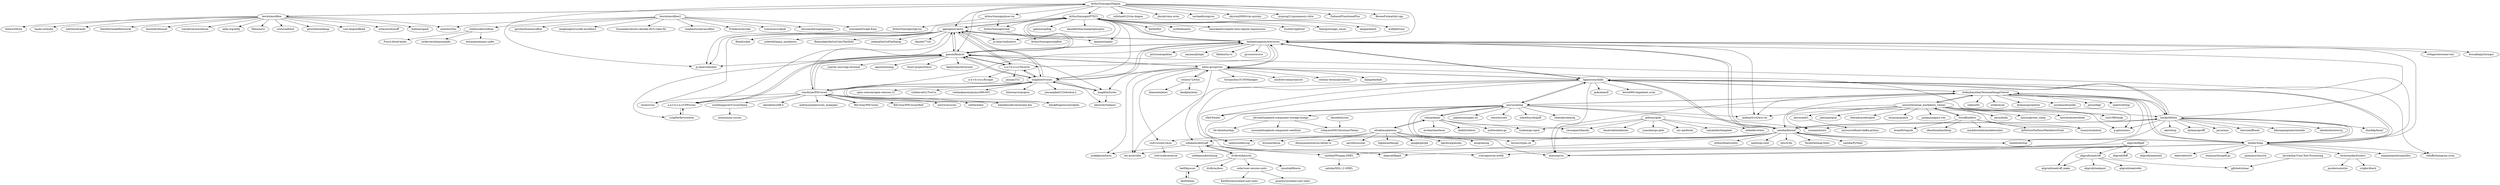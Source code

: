 digraph G {
"ArthurSonzogni/FTXUI" -> "ggerganov/imtui"
"ArthurSonzogni/FTXUI" -> "p-ranav/indicators" ["e"=1]
"ArthurSonzogni/FTXUI" -> "fmtlib/fmt" ["e"=1]
"ArthurSonzogni/FTXUI" -> "p-ranav/tabulate" ["e"=1]
"ArthurSonzogni/FTXUI" -> "cycfi/elements" ["e"=1]
"ArthurSonzogni/FTXUI" -> "hanickadot/compile-time-regular-expressions" ["e"=1]
"ArthurSonzogni/FTXUI" -> "hsutter/cppfront" ["e"=1]
"ArthurSonzogni/FTXUI" -> "dankamongmen/notcurses"
"ArthurSonzogni/FTXUI" -> "epezent/implot" ["e"=1]
"ArthurSonzogni/FTXUI" -> "Neargye/magic_enum" ["e"=1]
"ArthurSonzogni/FTXUI" -> "skypjack/entt" ["e"=1]
"ArthurSonzogni/FTXUI" -> "wolfpld/tracy" ["e"=1]
"ArthurSonzogni/FTXUI" -> "gansm/finalcut"
"ArthurSonzogni/FTXUI" -> "gabime/spdlog" ["e"=1]
"ArthurSonzogni/FTXUI" -> "alandefreitas/matplotplusplus" ["e"=1]
"ttscoff/mdless" -> "axiros/terminal_markdown_viewer"
"ttscoff/mdless" -> "markdownlint/markdownlint" ["e"=1]
"ttscoff/mdless" -> "JeNeSuisPasDave/MarkdownTools"
"ttscoff/mdless" -> "bram85/topydo" ["e"=1]
"ttscoff/mdless" -> "cfenollosa/bashblog" ["e"=1]
"ttscoff/mdless" -> "lunaryorn/mdcat" ["e"=1]
"axiros/terminal_markdown_viewer" -> "ttscoff/mdless"
"axiros/terminal_markdown_viewer" -> "visit1985/mdp" ["e"=1]
"axiros/terminal_markdown_viewer" -> "andmarti1424/sc-im" ["e"=1]
"axiros/terminal_markdown_viewer" -> "lunaryorn/mdcat" ["e"=1]
"axiros/terminal_markdown_viewer" -> "joeyespo/grip" ["e"=1]
"axiros/terminal_markdown_viewer" -> "charmbracelet/glow" ["e"=1]
"axiros/terminal_markdown_viewer" -> "insanum/gcalcli" ["e"=1]
"axiros/terminal_markdown_viewer" -> "junegunn/goyo.vim" ["e"=1]
"axiros/terminal_markdown_viewer" -> "stefanhaustein/TerminalImageViewer"
"axiros/terminal_markdown_viewer" -> "axiros/mdvl"
"axiros/terminal_markdown_viewer" -> "jarun/buku" ["e"=1]
"axiros/terminal_markdown_viewer" -> "axiros/gevent_snmp" ["e"=1]
"axiros/terminal_markdown_viewer" -> "p-gen/smenu" ["e"=1]
"axiros/terminal_markdown_viewer" -> "newsboat/newsboat" ["e"=1]
"axiros/terminal_markdown_viewer" -> "muennich/sxiv" ["e"=1]
"ggerganov/imtui" -> "ArthurSonzogni/FTXUI"
"ggerganov/imtui" -> "gansm/finalcut"
"ggerganov/imtui" -> "a-n-t-h-o-n-y/TermOx"
"ggerganov/imtui" -> "epezent/implot" ["e"=1]
"ggerganov/imtui" -> "magiblot/tvision"
"ggerganov/imtui" -> "dankamongmen/notcurses"
"ggerganov/imtui" -> "floooh/sokol" ["e"=1]
"ggerganov/imtui" -> "juliettef/imgui_markdown" ["e"=1]
"ggerganov/imtui" -> "rxi/microui" ["e"=1]
"ggerganov/imtui" -> "BalazsJako/ImGuiColorTextEdit" ["e"=1]
"ggerganov/imtui" -> "p-ranav/tabulate" ["e"=1]
"ggerganov/imtui" -> "a-n-t-h-o-n-y/CPPurses"
"ggerganov/imtui" -> "p-ranav/indicators" ["e"=1]
"ggerganov/imtui" -> "aiekick/ImGuiFileDialog" ["e"=1]
"ggerganov/imtui" -> "daniele77/cli" ["e"=1]
"hpjansson/chafa" -> "dankamongmen/notcurses"
"hpjansson/chafa" -> "rcarriga/nvim-notify" ["e"=1]
"hpjansson/chafa" -> "posva/catimg"
"hpjansson/chafa" -> "eXeC64/imv" ["e"=1]
"hpjansson/chafa" -> "seebye/ueberzug" ["e"=1]
"hpjansson/chafa" -> "saitoha/libsixel"
"hpjansson/chafa" -> "hzeller/timg"
"hpjansson/chafa" -> "stefanhaustein/TerminalImageViewer"
"hpjansson/chafa" -> "atanunq/viu" ["e"=1]
"hpjansson/chafa" -> "gokcehan/lf" ["e"=1]
"hpjansson/chafa" -> "netxs-group/vtm"
"hpjansson/chafa" -> "lewis6991/impatient.nvim" ["e"=1]
"hpjansson/chafa" -> "hackerb9/lsix"
"hpjansson/chafa" -> "edluffy/hologram.nvim" ["e"=1]
"hpjansson/chafa" -> "leo-arch/clifm" ["e"=1]
"csdvrx/sixel-tmux" -> "csdvrx/derasterize"
"saitoha/libsixel" -> "saitoha/FFmpeg-SIXEL"
"saitoha/libsixel" -> "hackerb9/lsix"
"saitoha/libsixel" -> "dankamongmen/notcurses"
"saitoha/libsixel" -> "saitoha/PySixel"
"saitoha/libsixel" -> "csdvrx/sixel-tmux"
"saitoha/libsixel" -> "uobikiemukot/yaft"
"saitoha/libsixel" -> "hpjansson/chafa"
"saitoha/libsixel" -> "taviso/ctypes.sh" ["e"=1]
"saitoha/libsixel" -> "hzeller/timg"
"saitoha/libsixel" -> "withoutboats/notty" ["e"=1]
"saitoha/libsixel" -> "seebye/ueberzug" ["e"=1]
"saitoha/libsixel" -> "mattn/go-sixel"
"saitoha/libsixel" -> "tats/w3m" ["e"=1]
"saitoha/libsixel" -> "Tecate/bitmap-fonts" ["e"=1]
"saitoha/libsixel" -> "tombh/texttop" ["e"=1]
"hzeller/timg" -> "atanunq/viu" ["e"=1]
"hzeller/timg" -> "stefanhaustein/TerminalImageViewer"
"hzeller/timg" -> "hpjansson/chafa"
"hzeller/timg" -> "daleroberts/tv" ["e"=1]
"hzeller/timg" -> "dsanson/termpdf.py" ["e"=1]
"hzeller/timg" -> "saitoha/libsixel"
"hzeller/timg" -> "janmojzis/tinyssh" ["e"=1]
"hzeller/timg" -> "edluffy/hologram.nvim" ["e"=1]
"hzeller/timg" -> "hackerb9/lsix"
"hzeller/timg" -> "termstandard/colors"
"hzeller/timg" -> "dankamongmen/notcurses"
"hzeller/timg" -> "rcarriga/nvim-notify" ["e"=1]
"hzeller/timg" -> "gansm/finalcut"
"hzeller/timg" -> "rampantpixels/rpmalloc" ["e"=1]
"hzeller/timg" -> "leo-arch/clifm" ["e"=1]
"magiblot/tvision" -> "magiblot/turbo"
"magiblot/tvision" -> "gansm/finalcut"
"magiblot/tvision" -> "dankamongmen/notcurses"
"magiblot/tvision" -> "a-n-t-h-o-n-y/TermOx"
"magiblot/tvision" -> "ggerganov/imtui"
"magiblot/tvision" -> "open-watcom/open-watcom-v2" ["e"=1]
"magiblot/tvision" -> "ArthurSonzogni/FTXUI"
"magiblot/tvision" -> "electroly/tmbasic"
"magiblot/tvision" -> "wmcbrine/PDCurses"
"magiblot/tvision" -> "vinibiavatti1/TuiCss" ["e"=1]
"magiblot/tvision" -> "roelandjansen/pcmos386v501" ["e"=1]
"magiblot/tvision" -> "balintkissdev/awesome-dos" ["e"=1]
"magiblot/tvision" -> "bluewaysw/pcgeos" ["e"=1]
"magiblot/tvision" -> "AmokHuginnsson/replxx" ["e"=1]
"magiblot/tvision" -> "joncampbell123/dosbox-x" ["e"=1]
"stefanhaustein/TerminalImageViewer" -> "hzeller/timg"
"stefanhaustein/TerminalImageViewer" -> "atanunq/viu" ["e"=1]
"stefanhaustein/TerminalImageViewer" -> "hpjansson/chafa"
"stefanhaustein/TerminalImageViewer" -> "posva/catimg"
"stefanhaustein/TerminalImageViewer" -> "hackerb9/lsix"
"stefanhaustein/TerminalImageViewer" -> "radare/tiv"
"stefanhaustein/TerminalImageViewer" -> "stolk/imcat"
"stefanhaustein/TerminalImageViewer" -> "saitoha/libsixel"
"stefanhaustein/TerminalImageViewer" -> "axiros/terminal_markdown_viewer"
"stefanhaustein/TerminalImageViewer" -> "dylanaraps/pxltrm" ["e"=1]
"stefanhaustein/TerminalImageViewer" -> "tombh/texttop" ["e"=1]
"stefanhaustein/TerminalImageViewer" -> "andmarti1424/sc-im" ["e"=1]
"stefanhaustein/TerminalImageViewer" -> "asciimoo/drawille" ["e"=1]
"stefanhaustein/TerminalImageViewer" -> "jarun/ddgr" ["e"=1]
"stefanhaustein/TerminalImageViewer" -> "naelstrof/slop" ["e"=1]
"ArthurSonzogni/json-tui" -> "ArthurSonzogni/smk"
"ArthurSonzogni/json-tui" -> "ArthurSonzogni/rgb-tui"
"dankamongmen/notcurses" -> "magiblot/tvision"
"dankamongmen/notcurses" -> "ggerganov/imtui"
"dankamongmen/notcurses" -> "gansm/finalcut"
"dankamongmen/notcurses" -> "ArthurSonzogni/FTXUI"
"dankamongmen/notcurses" -> "rothgar/awesome-tuis" ["e"=1]
"dankamongmen/notcurses" -> "saitoha/libsixel"
"dankamongmen/notcurses" -> "hpjansson/chafa"
"dankamongmen/notcurses" -> "bczsalba/pytermgui" ["e"=1]
"dankamongmen/notcurses" -> "jart/cosmopolitan" ["e"=1]
"dankamongmen/notcurses" -> "sayanarijit/xplr" ["e"=1]
"dankamongmen/notcurses" -> "andmarti1424/sc-im" ["e"=1]
"dankamongmen/notcurses" -> "a-n-t-h-o-n-y/TermOx"
"dankamongmen/notcurses" -> "fdehau/tui-rs" ["e"=1]
"dankamongmen/notcurses" -> "netxs-group/vtm"
"dankamongmen/notcurses" -> "gyscos/cursive" ["e"=1]
"posva/catimg" -> "ichinaski/pxl"
"posva/catimg" -> "hpjansson/chafa"
"posva/catimg" -> "stefanhaustein/TerminalImageViewer"
"posva/catimg" -> "seebye/ueberzug" ["e"=1]
"posva/catimg" -> "eXeC64/imv" ["e"=1]
"posva/catimg" -> "pipeseroni/pipes.sh" ["e"=1]
"posva/catimg" -> "atanunq/viu" ["e"=1]
"posva/catimg" -> "andmarti1424/sc-im" ["e"=1]
"posva/catimg" -> "wmutils/core" ["e"=1]
"posva/catimg" -> "silentbicycle/guff"
"posva/catimg" -> "jdrouet/loopback-component-storage-mongo"
"posva/catimg" -> "taviso/ctypes.sh" ["e"=1]
"posva/catimg" -> "hackerb9/lsix"
"posva/catimg" -> "muennich/sxiv" ["e"=1]
"posva/catimg" -> "chneukirchen/nq" ["e"=1]
"hackerb9/lsix" -> "saitoha/libsixel"
"hackerb9/lsix" -> "sharkdp/hexyl" ["e"=1]
"hackerb9/lsix" -> "akavel/up" ["e"=1]
"hackerb9/lsix" -> "hpjansson/chafa"
"hackerb9/lsix" -> "dylanaraps/fff" ["e"=1]
"hackerb9/lsix" -> "stefanhaustein/TerminalImageViewer"
"hackerb9/lsix" -> "jarun/nnn" ["e"=1]
"hackerb9/lsix" -> "timvisee/ffsend" ["e"=1]
"hackerb9/lsix" -> "hzeller/timg"
"hackerb9/lsix" -> "atanunq/viu" ["e"=1]
"hackerb9/lsix" -> "fabiospampinato/notable" ["e"=1]
"hackerb9/lsix" -> "muennich/sxiv" ["e"=1]
"hackerb9/lsix" -> "dankamongmen/notcurses"
"hackerb9/lsix" -> "nbedos/termtosvg" ["e"=1]
"hackerb9/lsix" -> "p-gen/smenu" ["e"=1]
"gansm/finalcut" -> "magiblot/tvision"
"gansm/finalcut" -> "ggerganov/imtui"
"gansm/finalcut" -> "a-n-t-h-o-n-y/TermOx"
"gansm/finalcut" -> "a-n-t-h-o-n-y/CPPurses"
"gansm/finalcut" -> "jupyter-xeus/cpp-terminal" ["e"=1]
"gansm/finalcut" -> "dankamongmen/notcurses"
"gansm/finalcut" -> "ArthurSonzogni/FTXUI"
"gansm/finalcut" -> "magiblot/turbo"
"gansm/finalcut" -> "LoopPerfect/rxterm"
"gansm/finalcut" -> "wmcbrine/PDCurses"
"gansm/finalcut" -> "p-ranav/tabulate" ["e"=1]
"gansm/finalcut" -> "agauniyal/rang" ["e"=1]
"gansm/finalcut" -> "ttauri-project/ttauri" ["e"=1]
"gansm/finalcut" -> "netxs-group/vtm"
"gansm/finalcut" -> "ikalnytskyi/termcolor" ["e"=1]
"aligrudi/fbpdf" -> "aligrudi/fbff"
"aligrudi/fbpdf" -> "aligrudi/fbpad"
"aligrudi/fbpdf" -> "aligrudi/neatmail"
"aligrudi/fbpdf" -> "aligrudi/neatroff_make"
"aligrudi/fbpdf" -> "aligrudi/neatroff"
"Aetf/kmscon" -> "Aetf/libtsm"
"dvdhrm/kmscon" -> "uobikiemukot/yaft"
"dvdhrm/kmscon" -> "Aetf/kmscon"
"dvdhrm/kmscon" -> "dvdhrm/docs" ["e"=1]
"dvdhrm/kmscon" -> "sofar/user-session-units"
"dvdhrm/kmscon" -> "izmntuk/fbterm"
"uobikiemukot/yaft" -> "aligrudi/fbpad"
"uobikiemukot/yaft" -> "dvdhrm/kmscon"
"uobikiemukot/yaft" -> "saitoha/FFmpeg-SIXEL"
"uobikiemukot/yaft" -> "uobikiemukot/idump"
"uobikiemukot/yaft" -> "arakiken/mlterm"
"lewish/asciiflow" -> "astashov/tixi"
"lewish/asciiflow" -> "ArthurSonzogni/Diagon"
"lewish/asciiflow" -> "holman/spark" ["e"=1]
"lewish/asciiflow" -> "tldraw/tldraw" ["e"=1]
"lewish/asciiflow" -> "tmate-io/tmate" ["e"=1]
"lewish/asciiflow" -> "mkrl/misbrands" ["e"=1]
"lewish/asciiflow" -> "theicfire/makefiletutorial" ["e"=1]
"lewish/asciiflow" -> "koute/bytehound" ["e"=1]
"lewish/asciiflow" -> "wavedrom/wavedrom" ["e"=1]
"lewish/asciiflow" -> "zellij-org/zellij" ["e"=1]
"lewish/asciiflow" -> "Xfennec/cv" ["e"=1]
"lewish/asciiflow" -> "o2sh/onefetch" ["e"=1]
"lewish/asciiflow" -> "gera2ld/markmap" ["e"=1]
"lewish/asciiflow" -> "rust-lang/mdBook" ["e"=1]
"lewish/asciiflow" -> "schacon/showoff" ["e"=1]
"ArthurSonzogni/Diagon" -> "willchao612/vim-diagon"
"ArthurSonzogni/Diagon" -> "gansm/finalcut"
"ArthurSonzogni/Diagon" -> "ArthurSonzogni/FTXUI"
"ArthurSonzogni/Diagon" -> "jbyuki/venn.nvim" ["e"=1]
"ArthurSonzogni/Diagon" -> "ArthurSonzogni/json-tui"
"ArthurSonzogni/Diagon" -> "ArthurSonzogni/smk"
"ArthurSonzogni/Diagon" -> "michaelb/sniprun" ["e"=1]
"ArthurSonzogni/Diagon" -> "p-ranav/tabulate" ["e"=1]
"ArthurSonzogni/Diagon" -> "dankamongmen/notcurses"
"ArthurSonzogni/Diagon" -> "ggerganov/imtui"
"ArthurSonzogni/Diagon" -> "skywind3000/vim-quickui" ["e"=1]
"ArthurSonzogni/Diagon" -> "sysprog21/cpumemory-zhtw" ["e"=1]
"ArthurSonzogni/Diagon" -> "Dobiasd/FunctionalPlus" ["e"=1]
"ArthurSonzogni/Diagon" -> "lewish/asciiflow"
"ArthurSonzogni/Diagon" -> "BowenFu/matchit.cpp" ["e"=1]
"gobwas/glob" -> "bmatcuk/doublestar"
"gobwas/glob" -> "ryanuber/go-glob"
"gobwas/glob" -> "ory-am/fosite" ["e"=1]
"gobwas/glob" -> "tcnksm/go-input"
"gobwas/glob" -> "valyala/fasttemplate" ["e"=1]
"gobwas/glob" -> "olebedev/when" ["e"=1]
"gobwas/glob" -> "reconquest/barely" ["e"=1]
"lewish/asciiflow2" -> "astashov/tixi"
"lewish/asciiflow2" -> "jprichardson/asciiflow"
"lewish/asciiflow2" -> "ironcamel/Graph-Easy"
"lewish/asciiflow2" -> "stathissideris/ditaa"
"lewish/asciiflow2" -> "zenghongtu/vscode-asciiflow2"
"lewish/asciiflow2" -> "linuxenko/ubuntu-skylake-i915-video-fix"
"lewish/asciiflow2" -> "stephenturner/asciiflow"
"lewish/asciiflow2" -> "Frimkron/Ascidia"
"lewish/asciiflow2" -> "ivanceras/svgbob" ["e"=1]
"lewish/asciiflow2" -> "chriszarate/supergenpass" ["e"=1]
"cosmos72/twin" -> "netxs-group/vtm"
"cosmos72/twin" -> "klamonte/jexer" ["e"=1]
"cosmos72/twin" -> "deadpixi/mtm" ["e"=1]
"a-n-t-h-o-n-y/TermOx" -> "gansm/finalcut"
"a-n-t-h-o-n-y/TermOx" -> "ggerganov/imtui"
"a-n-t-h-o-n-y/TermOx" -> "magiblot/tvision"
"a-n-t-h-o-n-y/TermOx" -> "jmicjm/TUI"
"a-n-t-h-o-n-y/TermOx" -> "a-n-t-h-o-n-y/Escape"
"termstandard/colors" -> "crigler/dtach" ["e"=1]
"termstandard/colors" -> "jacoborus/estilo" ["e"=1]
"stathissideris/ditaa" -> "kiwanami/emacs-calfw" ["e"=1]
"stathissideris/ditaa" -> "Fuco1/dired-hacks" ["e"=1]
"stathissideris/ditaa" -> "nicferrier/elmarmalade"
"netxs-group/vtm" -> "cosmos72/twin"
"netxs-group/vtm" -> "GiorgosXou/TUIFIManager" ["e"=1]
"netxs-group/vtm" -> "gansm/finalcut"
"netxs-group/vtm" -> "dankamongmen/notcurses"
"netxs-group/vtm" -> "uobikiemukot/yaft"
"netxs-group/vtm" -> "anufrievroman/calcure" ["e"=1]
"netxs-group/vtm" -> "hpjansson/chafa"
"netxs-group/vtm" -> "contour-terminal/contour" ["e"=1]
"netxs-group/vtm" -> "leo-arch/clifm" ["e"=1]
"netxs-group/vtm" -> "csdvrx/sixel-tmux"
"netxs-group/vtm" -> "magiblot/tvision"
"netxs-group/vtm" -> "liamg/darktile" ["e"=1]
"netxs-group/vtm" -> "arakiken/mlterm"
"netxs-group/vtm" -> "p-gen/smenu" ["e"=1]
"netxs-group/vtm" -> "magiblot/turbo"
"wmcbrine/PDCurses" -> "Bill-Gray/PDCurses"
"wmcbrine/PDCurses" -> "Bill-Gray/PDCursesMod"
"wmcbrine/PDCurses" -> "a-n-t-h-o-n-y/CPPurses"
"wmcbrine/PDCurses" -> "magiblot/tvision"
"wmcbrine/PDCurses" -> "gansm/finalcut"
"wmcbrine/PDCurses" -> "mirror/ncurses"
"wmcbrine/PDCurses" -> "ggerganov/imtui"
"wmcbrine/PDCurses" -> "nsf/termbox" ["e"=1]
"wmcbrine/PDCurses" -> "sushihangover/CursesSharp"
"wmcbrine/PDCurses" -> "sheredom/utf8.h" ["e"=1]
"wmcbrine/PDCurses" -> "aiafrasinei/pdcurses_examples"
"wmcbrine/PDCurses" -> "rxi/microui" ["e"=1]
"wmcbrine/PDCurses" -> "dankamongmen/notcurses"
"wmcbrine/PDCurses" -> "AmokHuginnsson/replxx" ["e"=1]
"wmcbrine/PDCurses" -> "balintkissdev/awesome-dos" ["e"=1]
"aligrudi/neatroff" -> "aligrudi/neatroff_make"
"aligrudi/neatroff" -> "aligrudi/neatrefer"
"aligrudi/neatroff" -> "pjfichet/utmac"
"aligrudi/neatroff" -> "aligrudi/neatpost"
"sushihangover/CursesSharp" -> "mono/mono-curses"
"LoopPerfect/rxterm" -> "a-n-t-h-o-n-y/CPPurses"
"Bill-Gray/PDCurses" -> "wmcbrine/PDCurses"
"ichinaski/pxl" -> "tcnksm/go-input"
"ichinaski/pxl" -> "eliukblau/pixterm"
"ichinaski/pxl" -> "mvdan/interfacer" ["e"=1]
"ichinaski/pxl" -> "posva/catimg"
"ichinaski/pxl" -> "reconquest/barely" ["e"=1]
"ichinaski/pxl" -> "AlekSi/reform" ["e"=1]
"ichinaski/pxl" -> "nsf/termbox-go" ["e"=1]
"saitoha/FFmpeg-SIXEL" -> "saitoha/SDL1.2-SIXEL"
"eliukblau/pixterm" -> "ichinaski/pxl"
"eliukblau/pixterm" -> "lpereira/gomoku"
"eliukblau/pixterm" -> "neugram/ng" ["e"=1]
"eliukblau/pixterm" -> "driusan/dewm" ["e"=1]
"eliukblau/pixterm" -> "illinoisjackson/even-better-ls" ["e"=1]
"eliukblau/pixterm" -> "aarzilli/nucular" ["e"=1]
"eliukblau/pixterm" -> "fogleman/fauxgl" ["e"=1]
"eliukblau/pixterm" -> "google/periph" ["e"=1]
"ArthurSonzogni/smk" -> "ArthurSonzogni/smkflow"
"a-n-t-h-o-n-y/CPPurses" -> "gansm/finalcut"
"a-n-t-h-o-n-y/CPPurses" -> "LoopPerfect/rxterm"
"sofar/user-session-units" -> "grawity/systemd-user-units"
"sofar/user-session-units" -> "KaiSforza/systemd-user-units"
"magiblot/turbo" -> "magiblot/tvision"
"magiblot/turbo" -> "electroly/tmbasic"
"larrykollar/Unix-Text-Processing" -> "pjfichet/utmac"
"axiros/mdvl" -> "axiros/confluent-kafka-python"
"jdrouet/loopback-component-storage-mongo" -> "tib-tib/eduardojs"
"jdrouet/loopback-component-storage-mongo" -> "tcheymol/McChristmasTheme"
"jdrouet/loopback-component-storage-mongo" -> "moooink/loopback-component-satellizer"
"Aetf/libtsm" -> "Aetf/kmscon"
"fansible/tywin" -> "tcheymol/McChristmasTheme"
"ArthurSonzogni/FTXUI" ["l"="-12.917,20.76"]
"ggerganov/imtui" ["l"="-12.948,20.789"]
"p-ranav/indicators" ["l"="-11.688,21.913"]
"fmtlib/fmt" ["l"="-11.853,22.018"]
"p-ranav/tabulate" ["l"="-11.558,21.884"]
"cycfi/elements" ["l"="-12.622,25.879"]
"hanickadot/compile-time-regular-expressions" ["l"="-11.615,21.867"]
"hsutter/cppfront" ["l"="-11.673,21.817"]
"dankamongmen/notcurses" ["l"="-12.977,20.73"]
"epezent/implot" ["l"="-12.143,26.047"]
"Neargye/magic_enum" ["l"="-11.653,21.895"]
"skypjack/entt" ["l"="-12.538,26.053"]
"wolfpld/tracy" ["l"="-12.405,26.053"]
"gansm/finalcut" ["l"="-12.964,20.765"]
"gabime/spdlog" ["l"="-11.898,22.051"]
"alandefreitas/matplotplusplus" ["l"="-11.672,21.769"]
"ttscoff/mdless" ["l"="-13.143,20.516"]
"axiros/terminal_markdown_viewer" ["l"="-13.114,20.556"]
"markdownlint/markdownlint" ["l"="21.571,-31.323"]
"JeNeSuisPasDave/MarkdownTools" ["l"="-13.16,20.487"]
"bram85/topydo" ["l"="-26.996,-16.244"]
"cfenollosa/bashblog" ["l"="-10.326,-17.765"]
"lunaryorn/mdcat" ["l"="-12.03,-18.334"]
"visit1985/mdp" ["l"="-12.091,-20.399"]
"andmarti1424/sc-im" ["l"="-8.962,-20.292"]
"joeyespo/grip" ["l"="-10.621,-22.353"]
"charmbracelet/glow" ["l"="-11.986,-18.034"]
"insanum/gcalcli" ["l"="-26.856,-16.087"]
"junegunn/goyo.vim" ["l"="-10.576,-22.268"]
"stefanhaustein/TerminalImageViewer" ["l"="-13.071,20.629"]
"axiros/mdvl" ["l"="-13.1,20.52"]
"jarun/buku" ["l"="-32.877,-22.897"]
"axiros/gevent_snmp" ["l"="25.883,13.772"]
"p-gen/smenu" ["l"="-12.069,-18.218"]
"newsboat/newsboat" ["l"="-8.949,-20.226"]
"muennich/sxiv" ["l"="-9.016,-20.147"]
"a-n-t-h-o-n-y/TermOx" ["l"="-12.98,20.793"]
"magiblot/tvision" ["l"="-12.992,20.768"]
"floooh/sokol" ["l"="-12.404,25.94"]
"juliettef/imgui_markdown" ["l"="-12.093,26.07"]
"rxi/microui" ["l"="-12.344,25.84"]
"BalazsJako/ImGuiColorTextEdit" ["l"="-12.109,26.056"]
"a-n-t-h-o-n-y/CPPurses" ["l"="-12.962,20.816"]
"aiekick/ImGuiFileDialog" ["l"="-12.092,26.053"]
"daniele77/cli" ["l"="-11.557,21.933"]
"hpjansson/chafa" ["l"="-13.028,20.685"]
"rcarriga/nvim-notify" ["l"="-11.106,-20.511"]
"posva/catimg" ["l"="-13.119,20.666"]
"eXeC64/imv" ["l"="-9.251,-19.993"]
"seebye/ueberzug" ["l"="-9.089,-20.221"]
"saitoha/libsixel" ["l"="-12.985,20.655"]
"hzeller/timg" ["l"="-13.02,20.653"]
"atanunq/viu" ["l"="-11.997,-18.338"]
"gokcehan/lf" ["l"="-9.021,-20.254"]
"netxs-group/vtm" ["l"="-12.956,20.705"]
"lewis6991/impatient.nvim" ["l"="-11.092,-20.468"]
"hackerb9/lsix" ["l"="-13.055,20.665"]
"edluffy/hologram.nvim" ["l"="-11.173,-20.462"]
"leo-arch/clifm" ["l"="-12.189,-18.223"]
"csdvrx/sixel-tmux" ["l"="-12.941,20.65"]
"csdvrx/derasterize" ["l"="-12.928,20.609"]
"saitoha/FFmpeg-SIXEL" ["l"="-12.918,20.63"]
"saitoha/PySixel" ["l"="-12.984,20.605"]
"uobikiemukot/yaft" ["l"="-12.883,20.649"]
"taviso/ctypes.sh" ["l"="-19.658,-32.075"]
"withoutboats/notty" ["l"="-9.546,5.181"]
"mattn/go-sixel" ["l"="-12.96,20.614"]
"tats/w3m" ["l"="26.855,-28.745"]
"Tecate/bitmap-fonts" ["l"="-9.129,-19.873"]
"tombh/texttop" ["l"="-13.308,2.194"]
"daleroberts/tv" ["l"="20.792,4.504"]
"dsanson/termpdf.py" ["l"="-11.025,-21.963"]
"janmojzis/tinyssh" ["l"="-47.257,1.054"]
"termstandard/colors" ["l"="-13.012,20.574"]
"rampantpixels/rpmalloc" ["l"="-12.206,26.074"]
"magiblot/turbo" ["l"="-13.009,20.745"]
"open-watcom/open-watcom-v2" ["l"="-41.784,14.871"]
"electroly/tmbasic" ["l"="-13.031,20.763"]
"wmcbrine/PDCurses" ["l"="-13.012,20.804"]
"vinibiavatti1/TuiCss" ["l"="28.909,-27.235"]
"roelandjansen/pcmos386v501" ["l"="-41.79,14.946"]
"balintkissdev/awesome-dos" ["l"="-41.846,14.912"]
"bluewaysw/pcgeos" ["l"="-41.766,14.941"]
"AmokHuginnsson/replxx" ["l"="-11.489,22.01"]
"joncampbell123/dosbox-x" ["l"="-41.753,14.8"]
"radare/tiv" ["l"="-13.108,20.61"]
"stolk/imcat" ["l"="-13.071,20.584"]
"dylanaraps/pxltrm" ["l"="-9.208,-19.905"]
"asciimoo/drawille" ["l"="-12.099,-20.454"]
"jarun/ddgr" ["l"="-8.915,-20.28"]
"naelstrof/slop" ["l"="-9.026,-20.027"]
"ArthurSonzogni/json-tui" ["l"="-12.853,20.86"]
"ArthurSonzogni/smk" ["l"="-12.877,20.854"]
"ArthurSonzogni/rgb-tui" ["l"="-12.839,20.89"]
"rothgar/awesome-tuis" ["l"="-12.029,-18.042"]
"bczsalba/pytermgui" ["l"="23.074,3.738"]
"jart/cosmopolitan" ["l"="-8.854,4.364"]
"sayanarijit/xplr" ["l"="-12.065,-18.263"]
"fdehau/tui-rs" ["l"="-9.094,4.722"]
"gyscos/cursive" ["l"="-9.162,4.88"]
"ichinaski/pxl" ["l"="-13.209,20.675"]
"pipeseroni/pipes.sh" ["l"="-9.064,-20.082"]
"wmutils/core" ["l"="-9.079,-19.936"]
"silentbicycle/guff" ["l"="-13.154,20.698"]
"jdrouet/loopback-component-storage-mongo" ["l"="-13.159,20.639"]
"chneukirchen/nq" ["l"="27.957,-18.67"]
"sharkdp/hexyl" ["l"="-11.815,-18.234"]
"akavel/up" ["l"="-11.856,-18.028"]
"dylanaraps/fff" ["l"="-9.166,-20.043"]
"jarun/nnn" ["l"="-11.71,-18.072"]
"timvisee/ffsend" ["l"="-11.764,-18.051"]
"fabiospampinato/notable" ["l"="22.353,-26.545"]
"nbedos/termtosvg" ["l"="-11.594,-17.946"]
"jupyter-xeus/cpp-terminal" ["l"="-11.532,21.859"]
"LoopPerfect/rxterm" ["l"="-12.954,20.839"]
"agauniyal/rang" ["l"="-11.593,21.901"]
"ttauri-project/ttauri" ["l"="-11.204,21.805"]
"ikalnytskyi/termcolor" ["l"="-11.467,21.881"]
"aligrudi/fbpdf" ["l"="-12.747,20.706"]
"aligrudi/fbff" ["l"="-12.716,20.703"]
"aligrudi/fbpad" ["l"="-12.809,20.676"]
"aligrudi/neatmail" ["l"="-12.735,20.686"]
"aligrudi/neatroff_make" ["l"="-12.727,20.725"]
"aligrudi/neatroff" ["l"="-12.718,20.745"]
"Aetf/kmscon" ["l"="-12.795,20.597"]
"Aetf/libtsm" ["l"="-12.774,20.59"]
"dvdhrm/kmscon" ["l"="-12.839,20.607"]
"dvdhrm/docs" ["l"="-9.353,-19.616"]
"sofar/user-session-units" ["l"="-12.815,20.567"]
"izmntuk/fbterm" ["l"="-12.838,20.58"]
"uobikiemukot/idump" ["l"="-12.855,20.646"]
"arakiken/mlterm" ["l"="-12.91,20.673"]
"lewish/asciiflow" ["l"="-12.787,20.841"]
"astashov/tixi" ["l"="-12.675,20.864"]
"ArthurSonzogni/Diagon" ["l"="-12.879,20.809"]
"holman/spark" ["l"="-10.14,-22.535"]
"tldraw/tldraw" ["l"="26.637,-25.817"]
"tmate-io/tmate" ["l"="-11.417,-17.987"]
"mkrl/misbrands" ["l"="-9.665,-19.922"]
"theicfire/makefiletutorial" ["l"="-13.637,17.492"]
"koute/bytehound" ["l"="-8.875,5.044"]
"wavedrom/wavedrom" ["l"="-9.749,46.609"]
"zellij-org/zellij" ["l"="-11.935,-18.18"]
"Xfennec/cv" ["l"="-12.13,-20.376"]
"o2sh/onefetch" ["l"="-11.9,-18.179"]
"gera2ld/markmap" ["l"="9.7,-13.606"]
"rust-lang/mdBook" ["l"="-9.005,4.623"]
"schacon/showoff" ["l"="9.069,-30.347"]
"willchao612/vim-diagon" ["l"="-12.843,20.815"]
"jbyuki/venn.nvim" ["l"="-11.118,-20.396"]
"michaelb/sniprun" ["l"="-11.112,-20.468"]
"skywind3000/vim-quickui" ["l"="-10.77,-22.138"]
"sysprog21/cpumemory-zhtw" ["l"="-14.07,17.673"]
"Dobiasd/FunctionalPlus" ["l"="-11.553,21.851"]
"BowenFu/matchit.cpp" ["l"="-11.415,21.841"]
"gobwas/glob" ["l"="-13.354,20.715"]
"bmatcuk/doublestar" ["l"="-13.4,20.706"]
"ryanuber/go-glob" ["l"="-13.376,20.744"]
"ory-am/fosite" ["l"="-12.935,1.972"]
"tcnksm/go-input" ["l"="-13.289,20.701"]
"valyala/fasttemplate" ["l"="-12.912,1.548"]
"olebedev/when" ["l"="-13.128,1.86"]
"reconquest/barely" ["l"="-15.763,-3.475"]
"lewish/asciiflow2" ["l"="-12.569,20.87"]
"jprichardson/asciiflow" ["l"="-12.566,20.909"]
"ironcamel/Graph-Easy" ["l"="-12.564,20.824"]
"stathissideris/ditaa" ["l"="-12.508,20.906"]
"zenghongtu/vscode-asciiflow2" ["l"="-12.52,20.839"]
"linuxenko/ubuntu-skylake-i915-video-fix" ["l"="-12.532,20.873"]
"stephenturner/asciiflow" ["l"="-12.584,20.851"]
"Frimkron/Ascidia" ["l"="-12.6,20.884"]
"ivanceras/svgbob" ["l"="-9.187,4.975"]
"chriszarate/supergenpass" ["l"="-29.382,-22.321"]
"cosmos72/twin" ["l"="-12.91,20.701"]
"klamonte/jexer" ["l"="8.707,21.453"]
"deadpixi/mtm" ["l"="-10.556,-18.562"]
"jmicjm/TUI" ["l"="-12.99,20.843"]
"a-n-t-h-o-n-y/Escape" ["l"="-13,20.828"]
"crigler/dtach" ["l"="-10.572,-18.514"]
"jacoborus/estilo" ["l"="-10.312,-20.957"]
"kiwanami/emacs-calfw" ["l"="-8.418,-21.942"]
"Fuco1/dired-hacks" ["l"="-8.335,-21.904"]
"nicferrier/elmarmalade" ["l"="-12.471,20.916"]
"GiorgosXou/TUIFIManager" ["l"="-12.276,-18.192"]
"anufrievroman/calcure" ["l"="-12.177,-18.11"]
"contour-terminal/contour" ["l"="-11.15,-20.402"]
"liamg/darktile" ["l"="-12.24,-17.728"]
"Bill-Gray/PDCurses" ["l"="-13.033,20.833"]
"Bill-Gray/PDCursesMod" ["l"="-12.988,20.818"]
"mirror/ncurses" ["l"="-13.071,20.835"]
"nsf/termbox" ["l"="-13.403,2.198"]
"sushihangover/CursesSharp" ["l"="-13.039,20.87"]
"sheredom/utf8.h" ["l"="-12.226,25.844"]
"aiafrasinei/pdcurses_examples" ["l"="-13.045,20.809"]
"aligrudi/neatrefer" ["l"="-12.699,20.758"]
"pjfichet/utmac" ["l"="-12.705,20.784"]
"aligrudi/neatpost" ["l"="-12.715,20.764"]
"mono/mono-curses" ["l"="-13.053,20.905"]
"eliukblau/pixterm" ["l"="-13.253,20.656"]
"mvdan/interfacer" ["l"="-13.089,1.996"]
"AlekSi/reform" ["l"="-15.574,-3.467"]
"nsf/termbox-go" ["l"="-13.303,1.929"]
"saitoha/SDL1.2-SIXEL" ["l"="-12.899,20.602"]
"lpereira/gomoku" ["l"="-13.295,20.632"]
"neugram/ng" ["l"="-13.335,1.928"]
"driusan/dewm" ["l"="-15.036,4.038"]
"illinoisjackson/even-better-ls" ["l"="-9.101,-19.916"]
"aarzilli/nucular" ["l"="-13.464,2.054"]
"fogleman/fauxgl" ["l"="-13.353,2.143"]
"google/periph" ["l"="-13.324,2.024"]
"ArthurSonzogni/smkflow" ["l"="-12.881,20.884"]
"grawity/systemd-user-units" ["l"="-12.814,20.545"]
"KaiSforza/systemd-user-units" ["l"="-12.794,20.55"]
"larrykollar/Unix-Text-Processing" ["l"="-12.701,20.819"]
"axiros/confluent-kafka-python" ["l"="-13.095,20.501"]
"tib-tib/eduardojs" ["l"="-13.166,20.621"]
"tcheymol/McChristmasTheme" ["l"="-13.182,20.62"]
"moooink/loopback-component-satellizer" ["l"="-13.18,20.637"]
"fansible/tywin" ["l"="-13.199,20.605"]
}